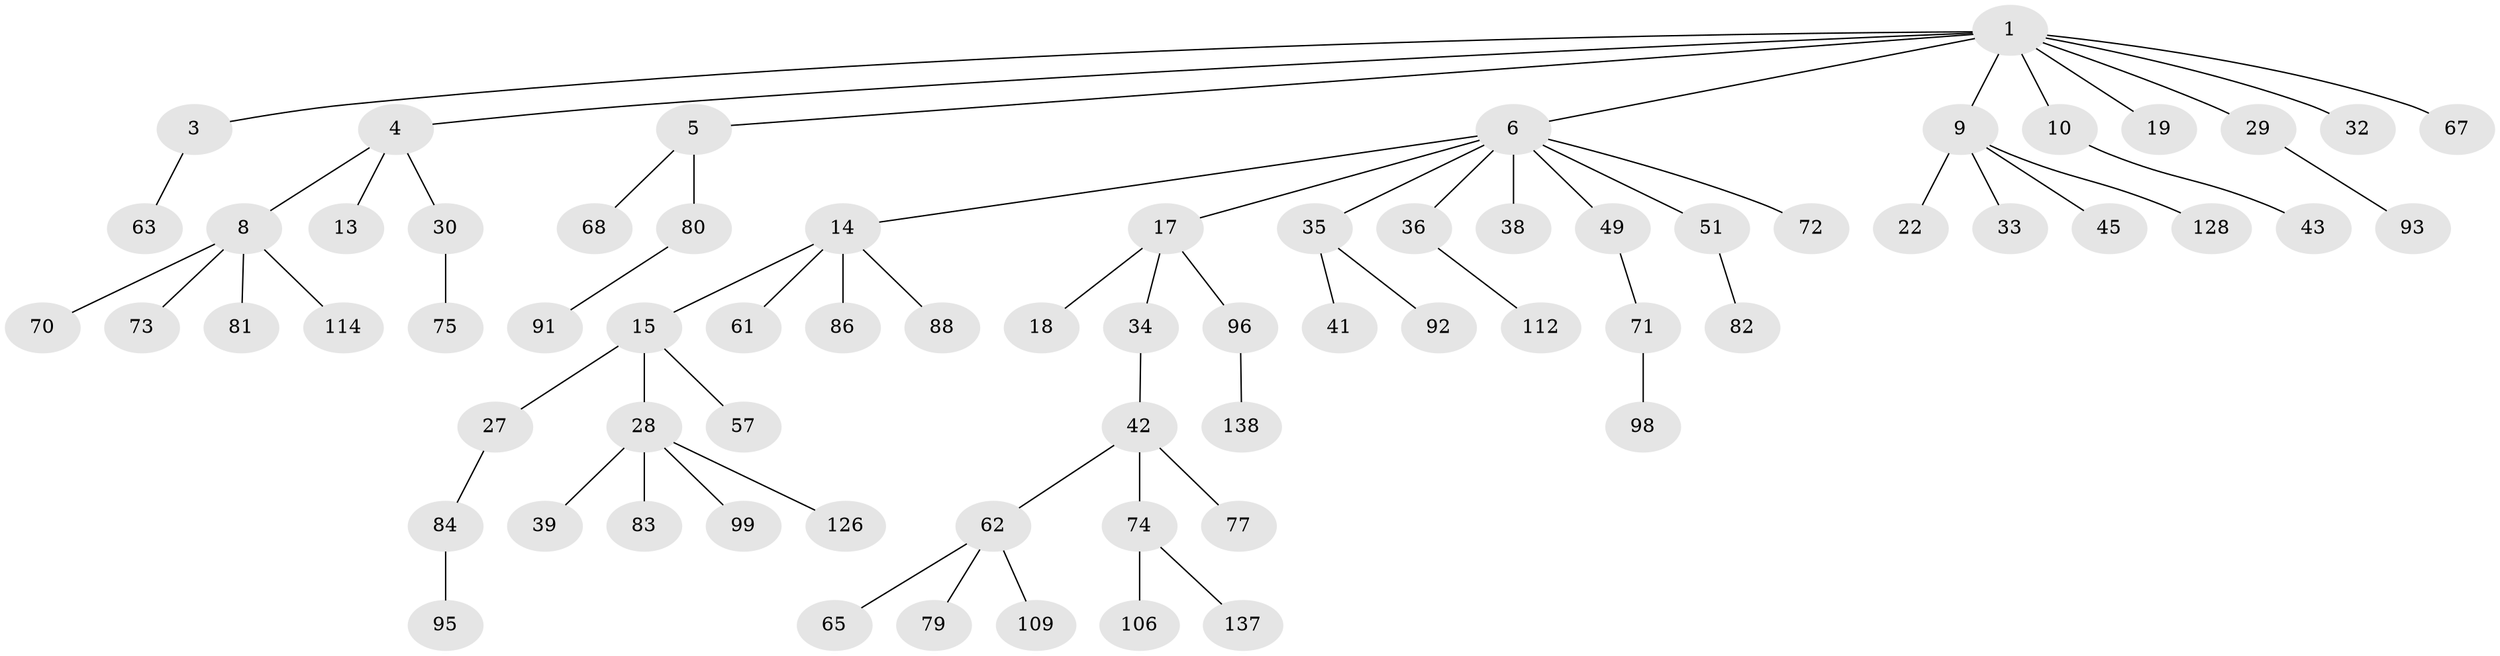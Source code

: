 // original degree distribution, {8: 0.007246376811594203, 4: 0.07971014492753623, 2: 0.2391304347826087, 5: 0.036231884057971016, 1: 0.5072463768115942, 7: 0.007246376811594203, 3: 0.11594202898550725, 6: 0.007246376811594203}
// Generated by graph-tools (version 1.1) at 2025/19/03/04/25 18:19:23]
// undirected, 69 vertices, 68 edges
graph export_dot {
graph [start="1"]
  node [color=gray90,style=filled];
  1 [super="+2"];
  3;
  4;
  5 [super="+52+11+103+46"];
  6 [super="+7+12"];
  8 [super="+64+23+47"];
  9;
  10 [super="+21+102"];
  13 [super="+53+25"];
  14 [super="+20+101+16"];
  15;
  17 [super="+60+37"];
  18;
  19;
  22;
  27;
  28 [super="+31+124+133"];
  29 [super="+117"];
  30 [super="+50+66+59+56"];
  32 [super="+129"];
  33 [super="+69"];
  34;
  35;
  36;
  38;
  39 [super="+110"];
  41;
  42 [super="+54"];
  43 [super="+116+58"];
  45;
  49 [super="+76+55"];
  51 [super="+78+90"];
  57 [super="+87"];
  61;
  62;
  63;
  65;
  67;
  68;
  70;
  71;
  72;
  73;
  74 [super="+97"];
  75 [super="+85"];
  77;
  79 [super="+135"];
  80;
  81;
  82;
  83;
  84;
  86;
  88;
  91;
  92;
  93;
  95;
  96;
  98;
  99;
  106 [super="+119"];
  109;
  112;
  114;
  126;
  128;
  137;
  138;
  1 -- 4;
  1 -- 5;
  1 -- 6;
  1 -- 9;
  1 -- 10;
  1 -- 29;
  1 -- 67;
  1 -- 32;
  1 -- 19;
  1 -- 3;
  3 -- 63;
  4 -- 8;
  4 -- 13;
  4 -- 30;
  5 -- 80;
  5 -- 68;
  6 -- 17;
  6 -- 72;
  6 -- 49;
  6 -- 35;
  6 -- 36;
  6 -- 51;
  6 -- 38;
  6 -- 14;
  8 -- 81;
  8 -- 114;
  8 -- 70;
  8 -- 73;
  9 -- 22;
  9 -- 33;
  9 -- 45;
  9 -- 128;
  10 -- 43;
  14 -- 15;
  14 -- 88;
  14 -- 61;
  14 -- 86;
  15 -- 27;
  15 -- 28;
  15 -- 57;
  17 -- 18;
  17 -- 34;
  17 -- 96;
  27 -- 84;
  28 -- 83;
  28 -- 99;
  28 -- 126;
  28 -- 39;
  29 -- 93;
  30 -- 75;
  34 -- 42;
  35 -- 41;
  35 -- 92;
  36 -- 112;
  42 -- 74;
  42 -- 77;
  42 -- 62;
  49 -- 71;
  51 -- 82;
  62 -- 65;
  62 -- 79;
  62 -- 109;
  71 -- 98;
  74 -- 106;
  74 -- 137;
  80 -- 91;
  84 -- 95;
  96 -- 138;
}

